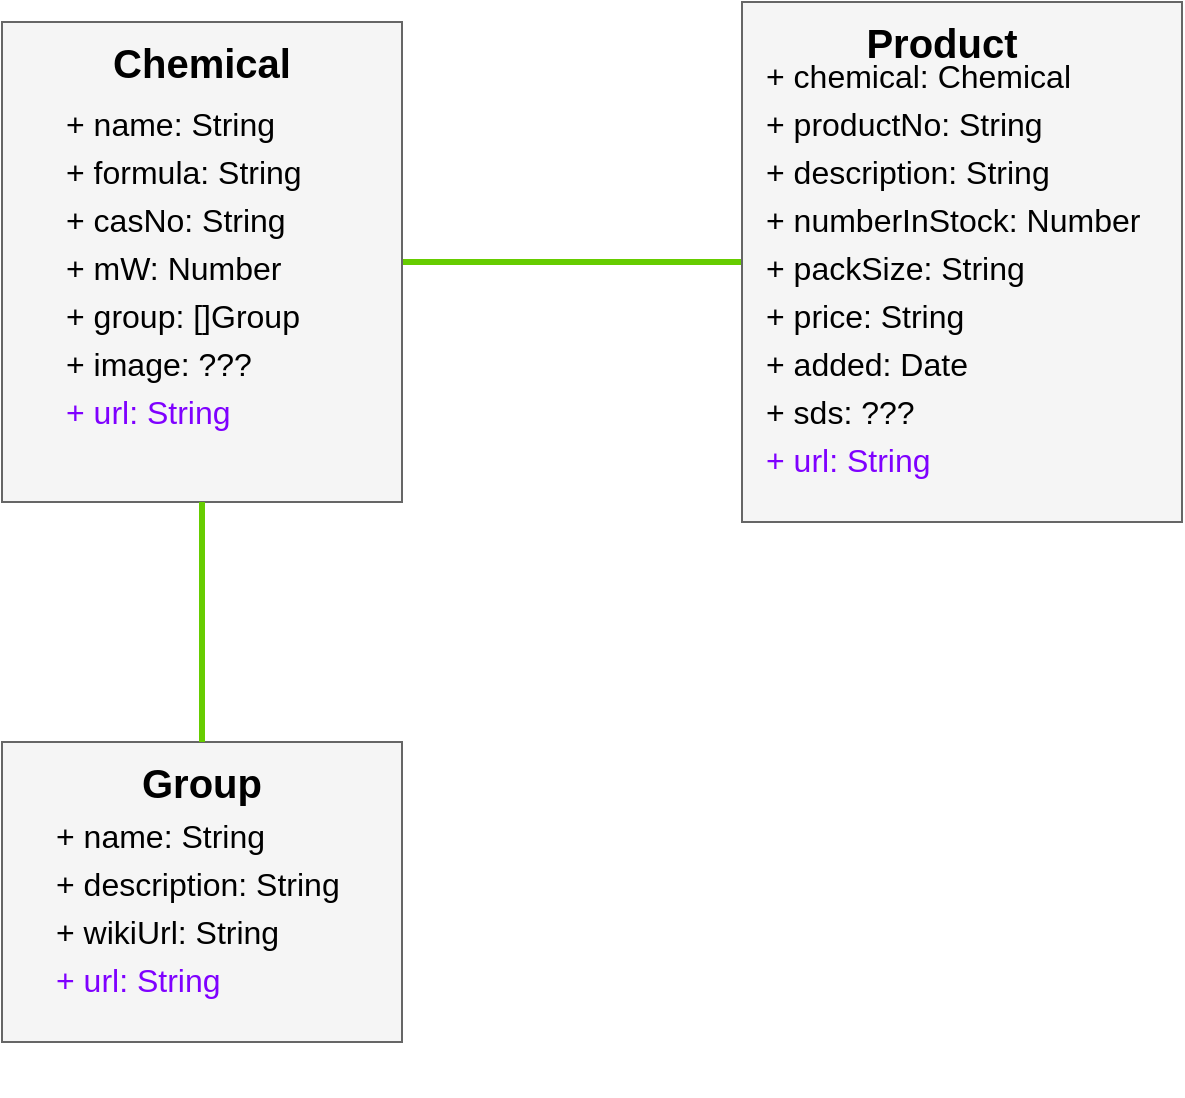 <mxfile>
    <diagram id="NH89rQaxT2tvP0yTE59p" name="Page-1">
        <mxGraphModel dx="533" dy="556" grid="1" gridSize="10" guides="1" tooltips="1" connect="1" arrows="1" fold="1" page="1" pageScale="1" pageWidth="850" pageHeight="1100" math="0" shadow="0">
            <root>
                <mxCell id="0"/>
                <mxCell id="1" parent="0"/>
                <mxCell id="18" style="edgeStyle=none;html=1;exitX=1;exitY=0.5;exitDx=0;exitDy=0;entryX=0;entryY=0.5;entryDx=0;entryDy=0;strokeColor=#66CC00;strokeWidth=3;fontSize=16;fontColor=#7F00FF;endArrow=none;endFill=0;fillColor=#d5e8d4;" parent="1" source="2" target="10" edge="1">
                    <mxGeometry relative="1" as="geometry"/>
                </mxCell>
                <mxCell id="2" value="" style="whiteSpace=wrap;html=1;fillColor=#f5f5f5;fontColor=#333333;strokeColor=#666666;" parent="1" vertex="1">
                    <mxGeometry x="40" y="40" width="200" height="240" as="geometry"/>
                </mxCell>
                <mxCell id="3" value="&lt;font size=&quot;1&quot; color=&quot;#000000&quot;&gt;&lt;b&gt;&lt;span style=&quot;font-size: 20px;&quot;&gt;Chemical&lt;/span&gt;&lt;/b&gt;&lt;/font&gt;" style="text;align=center;html=1;verticalAlign=middle;whiteSpace=wrap;rounded=0;" parent="1" vertex="1">
                    <mxGeometry x="90" y="40" width="100" height="40" as="geometry"/>
                </mxCell>
                <mxCell id="9" value="&lt;font style=&quot;font-size: 16px;&quot;&gt;+ name: String&lt;br&gt;+ formula: String&lt;br&gt;+ casNo: String&lt;br&gt;+ mW: Number&lt;br&gt;+ group: []Group&lt;br&gt;+ image: ???&lt;br&gt;&lt;font color=&quot;#7f00ff&quot;&gt;+ url: String&lt;br&gt;&lt;/font&gt;&lt;br&gt;&lt;br&gt;&lt;/font&gt;" style="text;strokeColor=none;align=left;fillColor=none;html=1;verticalAlign=middle;whiteSpace=wrap;rounded=0;fontSize=20;fontColor=#000000;" parent="1" vertex="1">
                    <mxGeometry x="70" y="100" width="150" height="170" as="geometry"/>
                </mxCell>
                <mxCell id="10" value="" style="whiteSpace=wrap;html=1;fillColor=#f5f5f5;fontColor=#333333;strokeColor=#666666;" parent="1" vertex="1">
                    <mxGeometry x="410" y="30" width="220" height="260" as="geometry"/>
                </mxCell>
                <mxCell id="11" value="&lt;font size=&quot;1&quot; color=&quot;#000000&quot;&gt;&lt;b&gt;&lt;span style=&quot;font-size: 20px;&quot;&gt;Product&lt;/span&gt;&lt;/b&gt;&lt;/font&gt;" style="text;align=center;html=1;verticalAlign=middle;whiteSpace=wrap;rounded=0;" parent="1" vertex="1">
                    <mxGeometry x="460" y="30" width="100" height="40" as="geometry"/>
                </mxCell>
                <mxCell id="12" value="&lt;font style=&quot;font-size: 16px;&quot;&gt;+ chemical: Chemical&lt;br&gt;+ productNo: String&lt;br&gt;+ description: String&lt;br&gt;+ numberInStock: Number&lt;br&gt;+ packSize: String&lt;br&gt;+ price: String&lt;br&gt;+ added: Date&lt;br&gt;+ sds: ???&lt;br&gt;&lt;font color=&quot;#7f00ff&quot;&gt;+ url: String&lt;br&gt;&lt;/font&gt;&lt;br&gt;&lt;br&gt;&lt;/font&gt;" style="text;strokeColor=none;align=left;fillColor=none;html=1;verticalAlign=middle;whiteSpace=wrap;rounded=0;fontSize=20;fontColor=#000000;" parent="1" vertex="1">
                    <mxGeometry x="420" y="100" width="190" height="170" as="geometry"/>
                </mxCell>
                <mxCell id="14" value="" style="whiteSpace=wrap;html=1;fillColor=#f5f5f5;fontColor=#333333;strokeColor=#666666;" parent="1" vertex="1">
                    <mxGeometry x="40" y="400" width="200" height="150" as="geometry"/>
                </mxCell>
                <mxCell id="21" style="edgeStyle=none;html=1;exitX=0.5;exitY=0;exitDx=0;exitDy=0;entryX=0.5;entryY=1;entryDx=0;entryDy=0;strokeColor=#66CC00;strokeWidth=3;fontSize=16;fontColor=#7F00FF;endArrow=none;endFill=0;" parent="1" source="15" target="2" edge="1">
                    <mxGeometry relative="1" as="geometry"/>
                </mxCell>
                <mxCell id="15" value="&lt;font color=&quot;#000000&quot;&gt;&lt;span style=&quot;font-size: 20px;&quot;&gt;&lt;b&gt;Group&lt;/b&gt;&lt;/span&gt;&lt;/font&gt;" style="text;align=center;html=1;verticalAlign=middle;whiteSpace=wrap;rounded=0;" parent="1" vertex="1">
                    <mxGeometry x="90" y="400" width="100" height="40" as="geometry"/>
                </mxCell>
                <mxCell id="16" value="&lt;font style=&quot;font-size: 16px;&quot;&gt;+ name: String&lt;br&gt;+ description: String&lt;br&gt;+ wikiUrl: String&lt;br&gt;&lt;font color=&quot;#7f00ff&quot;&gt;+ url: String&lt;br&gt;&lt;/font&gt;&lt;br&gt;&lt;br&gt;&lt;/font&gt;" style="text;strokeColor=none;align=left;fillColor=none;html=1;verticalAlign=middle;whiteSpace=wrap;rounded=0;fontSize=20;fontColor=#000000;" parent="1" vertex="1">
                    <mxGeometry x="65" y="440" width="150" height="130" as="geometry"/>
                </mxCell>
            </root>
        </mxGraphModel>
    </diagram>
</mxfile>